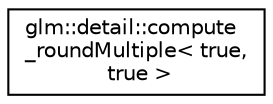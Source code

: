 digraph "Graphical Class Hierarchy"
{
  edge [fontname="Helvetica",fontsize="10",labelfontname="Helvetica",labelfontsize="10"];
  node [fontname="Helvetica",fontsize="10",shape=record];
  rankdir="LR";
  Node1 [label="glm::detail::compute\l_roundMultiple\< true,\l true \>",height=0.2,width=0.4,color="black", fillcolor="white", style="filled",URL="$structglm_1_1detail_1_1compute__round_multiple_3_01true_00_01true_01_4.html"];
}
